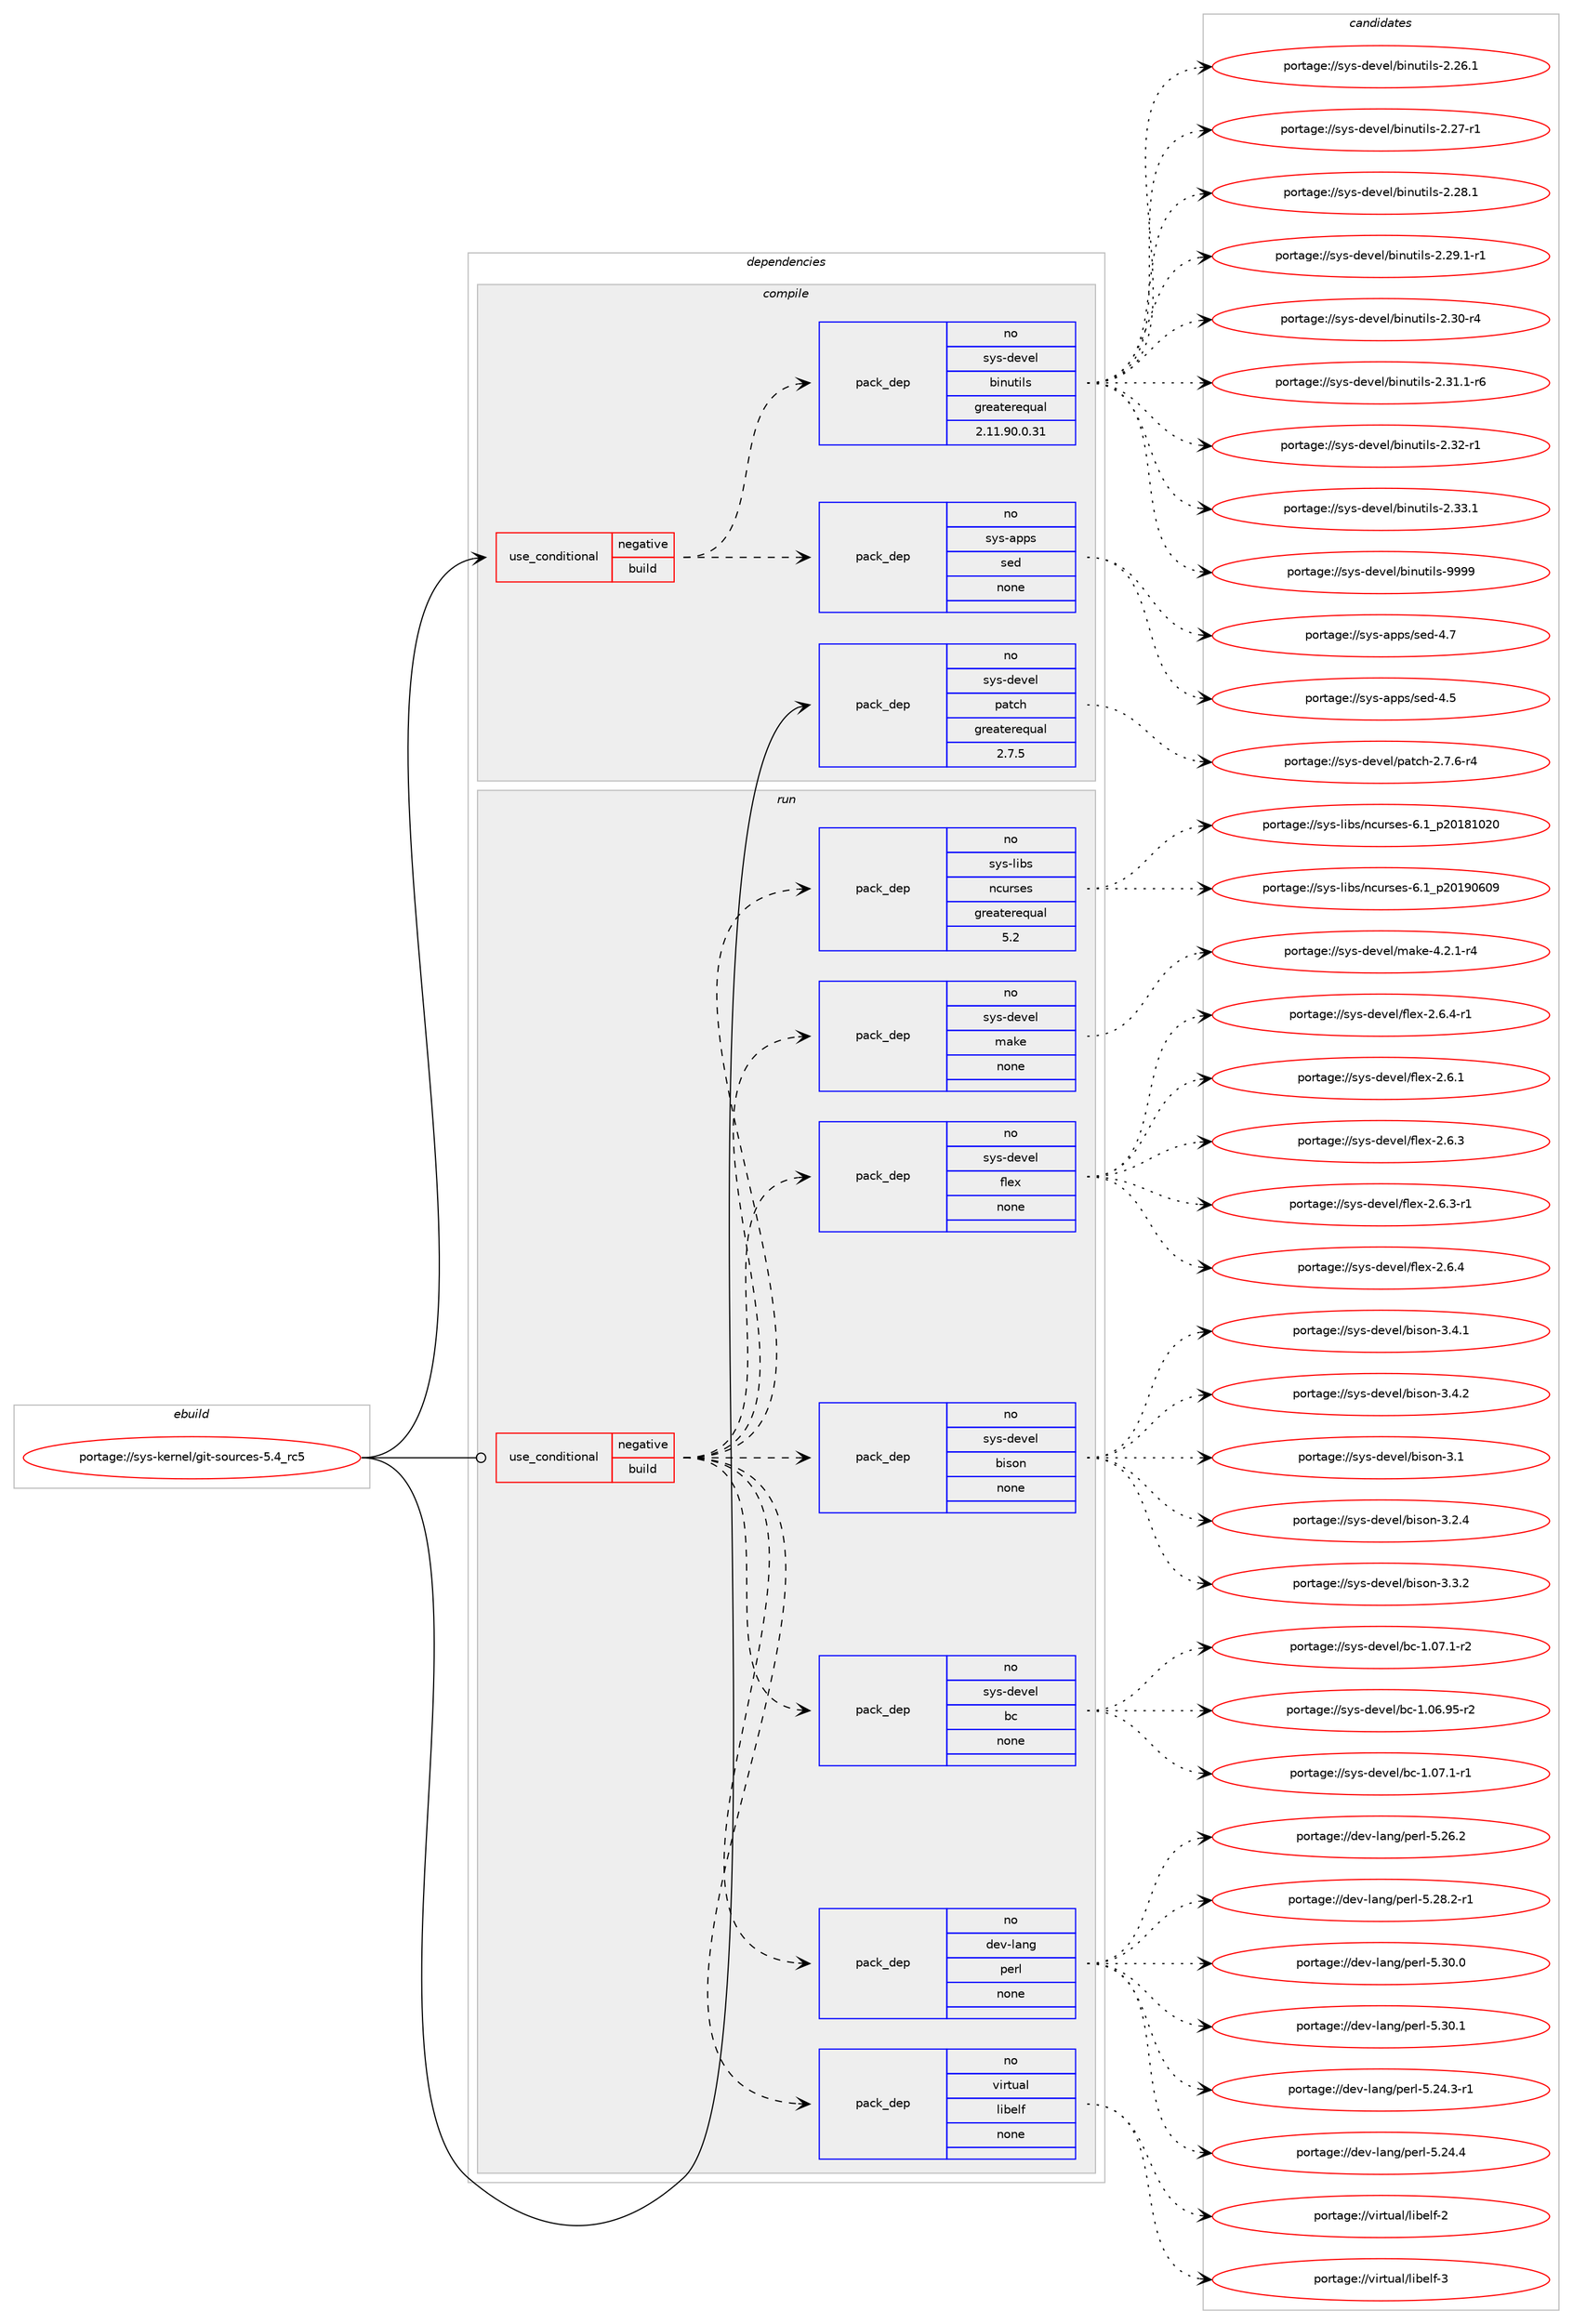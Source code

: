 digraph prolog {

# *************
# Graph options
# *************

newrank=true;
concentrate=true;
compound=true;
graph [rankdir=LR,fontname=Helvetica,fontsize=10,ranksep=1.5];#, ranksep=2.5, nodesep=0.2];
edge  [arrowhead=vee];
node  [fontname=Helvetica,fontsize=10];

# **********
# The ebuild
# **********

subgraph cluster_leftcol {
color=gray;
rank=same;
label=<<i>ebuild</i>>;
id [label="portage://sys-kernel/git-sources-5.4_rc5", color=red, width=4, href="../sys-kernel/git-sources-5.4_rc5.svg"];
}

# ****************
# The dependencies
# ****************

subgraph cluster_midcol {
color=gray;
label=<<i>dependencies</i>>;
subgraph cluster_compile {
fillcolor="#eeeeee";
style=filled;
label=<<i>compile</i>>;
subgraph cond103683 {
dependency428713 [label=<<TABLE BORDER="0" CELLBORDER="1" CELLSPACING="0" CELLPADDING="4"><TR><TD ROWSPAN="3" CELLPADDING="10">use_conditional</TD></TR><TR><TD>negative</TD></TR><TR><TD>build</TD></TR></TABLE>>, shape=none, color=red];
subgraph pack317841 {
dependency428714 [label=<<TABLE BORDER="0" CELLBORDER="1" CELLSPACING="0" CELLPADDING="4" WIDTH="220"><TR><TD ROWSPAN="6" CELLPADDING="30">pack_dep</TD></TR><TR><TD WIDTH="110">no</TD></TR><TR><TD>sys-apps</TD></TR><TR><TD>sed</TD></TR><TR><TD>none</TD></TR><TR><TD></TD></TR></TABLE>>, shape=none, color=blue];
}
dependency428713:e -> dependency428714:w [weight=20,style="dashed",arrowhead="vee"];
subgraph pack317842 {
dependency428715 [label=<<TABLE BORDER="0" CELLBORDER="1" CELLSPACING="0" CELLPADDING="4" WIDTH="220"><TR><TD ROWSPAN="6" CELLPADDING="30">pack_dep</TD></TR><TR><TD WIDTH="110">no</TD></TR><TR><TD>sys-devel</TD></TR><TR><TD>binutils</TD></TR><TR><TD>greaterequal</TD></TR><TR><TD>2.11.90.0.31</TD></TR></TABLE>>, shape=none, color=blue];
}
dependency428713:e -> dependency428715:w [weight=20,style="dashed",arrowhead="vee"];
}
id:e -> dependency428713:w [weight=20,style="solid",arrowhead="vee"];
subgraph pack317843 {
dependency428716 [label=<<TABLE BORDER="0" CELLBORDER="1" CELLSPACING="0" CELLPADDING="4" WIDTH="220"><TR><TD ROWSPAN="6" CELLPADDING="30">pack_dep</TD></TR><TR><TD WIDTH="110">no</TD></TR><TR><TD>sys-devel</TD></TR><TR><TD>patch</TD></TR><TR><TD>greaterequal</TD></TR><TR><TD>2.7.5</TD></TR></TABLE>>, shape=none, color=blue];
}
id:e -> dependency428716:w [weight=20,style="solid",arrowhead="vee"];
}
subgraph cluster_compileandrun {
fillcolor="#eeeeee";
style=filled;
label=<<i>compile and run</i>>;
}
subgraph cluster_run {
fillcolor="#eeeeee";
style=filled;
label=<<i>run</i>>;
subgraph cond103684 {
dependency428717 [label=<<TABLE BORDER="0" CELLBORDER="1" CELLSPACING="0" CELLPADDING="4"><TR><TD ROWSPAN="3" CELLPADDING="10">use_conditional</TD></TR><TR><TD>negative</TD></TR><TR><TD>build</TD></TR></TABLE>>, shape=none, color=red];
subgraph pack317844 {
dependency428718 [label=<<TABLE BORDER="0" CELLBORDER="1" CELLSPACING="0" CELLPADDING="4" WIDTH="220"><TR><TD ROWSPAN="6" CELLPADDING="30">pack_dep</TD></TR><TR><TD WIDTH="110">no</TD></TR><TR><TD>dev-lang</TD></TR><TR><TD>perl</TD></TR><TR><TD>none</TD></TR><TR><TD></TD></TR></TABLE>>, shape=none, color=blue];
}
dependency428717:e -> dependency428718:w [weight=20,style="dashed",arrowhead="vee"];
subgraph pack317845 {
dependency428719 [label=<<TABLE BORDER="0" CELLBORDER="1" CELLSPACING="0" CELLPADDING="4" WIDTH="220"><TR><TD ROWSPAN="6" CELLPADDING="30">pack_dep</TD></TR><TR><TD WIDTH="110">no</TD></TR><TR><TD>sys-devel</TD></TR><TR><TD>bc</TD></TR><TR><TD>none</TD></TR><TR><TD></TD></TR></TABLE>>, shape=none, color=blue];
}
dependency428717:e -> dependency428719:w [weight=20,style="dashed",arrowhead="vee"];
subgraph pack317846 {
dependency428720 [label=<<TABLE BORDER="0" CELLBORDER="1" CELLSPACING="0" CELLPADDING="4" WIDTH="220"><TR><TD ROWSPAN="6" CELLPADDING="30">pack_dep</TD></TR><TR><TD WIDTH="110">no</TD></TR><TR><TD>sys-devel</TD></TR><TR><TD>bison</TD></TR><TR><TD>none</TD></TR><TR><TD></TD></TR></TABLE>>, shape=none, color=blue];
}
dependency428717:e -> dependency428720:w [weight=20,style="dashed",arrowhead="vee"];
subgraph pack317847 {
dependency428721 [label=<<TABLE BORDER="0" CELLBORDER="1" CELLSPACING="0" CELLPADDING="4" WIDTH="220"><TR><TD ROWSPAN="6" CELLPADDING="30">pack_dep</TD></TR><TR><TD WIDTH="110">no</TD></TR><TR><TD>sys-devel</TD></TR><TR><TD>flex</TD></TR><TR><TD>none</TD></TR><TR><TD></TD></TR></TABLE>>, shape=none, color=blue];
}
dependency428717:e -> dependency428721:w [weight=20,style="dashed",arrowhead="vee"];
subgraph pack317848 {
dependency428722 [label=<<TABLE BORDER="0" CELLBORDER="1" CELLSPACING="0" CELLPADDING="4" WIDTH="220"><TR><TD ROWSPAN="6" CELLPADDING="30">pack_dep</TD></TR><TR><TD WIDTH="110">no</TD></TR><TR><TD>sys-devel</TD></TR><TR><TD>make</TD></TR><TR><TD>none</TD></TR><TR><TD></TD></TR></TABLE>>, shape=none, color=blue];
}
dependency428717:e -> dependency428722:w [weight=20,style="dashed",arrowhead="vee"];
subgraph pack317849 {
dependency428723 [label=<<TABLE BORDER="0" CELLBORDER="1" CELLSPACING="0" CELLPADDING="4" WIDTH="220"><TR><TD ROWSPAN="6" CELLPADDING="30">pack_dep</TD></TR><TR><TD WIDTH="110">no</TD></TR><TR><TD>sys-libs</TD></TR><TR><TD>ncurses</TD></TR><TR><TD>greaterequal</TD></TR><TR><TD>5.2</TD></TR></TABLE>>, shape=none, color=blue];
}
dependency428717:e -> dependency428723:w [weight=20,style="dashed",arrowhead="vee"];
subgraph pack317850 {
dependency428724 [label=<<TABLE BORDER="0" CELLBORDER="1" CELLSPACING="0" CELLPADDING="4" WIDTH="220"><TR><TD ROWSPAN="6" CELLPADDING="30">pack_dep</TD></TR><TR><TD WIDTH="110">no</TD></TR><TR><TD>virtual</TD></TR><TR><TD>libelf</TD></TR><TR><TD>none</TD></TR><TR><TD></TD></TR></TABLE>>, shape=none, color=blue];
}
dependency428717:e -> dependency428724:w [weight=20,style="dashed",arrowhead="vee"];
}
id:e -> dependency428717:w [weight=20,style="solid",arrowhead="odot"];
}
}

# **************
# The candidates
# **************

subgraph cluster_choices {
rank=same;
color=gray;
label=<<i>candidates</i>>;

subgraph choice317841 {
color=black;
nodesep=1;
choiceportage11512111545971121121154711510110045524653 [label="portage://sys-apps/sed-4.5", color=red, width=4,href="../sys-apps/sed-4.5.svg"];
choiceportage11512111545971121121154711510110045524655 [label="portage://sys-apps/sed-4.7", color=red, width=4,href="../sys-apps/sed-4.7.svg"];
dependency428714:e -> choiceportage11512111545971121121154711510110045524653:w [style=dotted,weight="100"];
dependency428714:e -> choiceportage11512111545971121121154711510110045524655:w [style=dotted,weight="100"];
}
subgraph choice317842 {
color=black;
nodesep=1;
choiceportage11512111545100101118101108479810511011711610510811545504650544649 [label="portage://sys-devel/binutils-2.26.1", color=red, width=4,href="../sys-devel/binutils-2.26.1.svg"];
choiceportage11512111545100101118101108479810511011711610510811545504650554511449 [label="portage://sys-devel/binutils-2.27-r1", color=red, width=4,href="../sys-devel/binutils-2.27-r1.svg"];
choiceportage11512111545100101118101108479810511011711610510811545504650564649 [label="portage://sys-devel/binutils-2.28.1", color=red, width=4,href="../sys-devel/binutils-2.28.1.svg"];
choiceportage115121115451001011181011084798105110117116105108115455046505746494511449 [label="portage://sys-devel/binutils-2.29.1-r1", color=red, width=4,href="../sys-devel/binutils-2.29.1-r1.svg"];
choiceportage11512111545100101118101108479810511011711610510811545504651484511452 [label="portage://sys-devel/binutils-2.30-r4", color=red, width=4,href="../sys-devel/binutils-2.30-r4.svg"];
choiceportage115121115451001011181011084798105110117116105108115455046514946494511454 [label="portage://sys-devel/binutils-2.31.1-r6", color=red, width=4,href="../sys-devel/binutils-2.31.1-r6.svg"];
choiceportage11512111545100101118101108479810511011711610510811545504651504511449 [label="portage://sys-devel/binutils-2.32-r1", color=red, width=4,href="../sys-devel/binutils-2.32-r1.svg"];
choiceportage11512111545100101118101108479810511011711610510811545504651514649 [label="portage://sys-devel/binutils-2.33.1", color=red, width=4,href="../sys-devel/binutils-2.33.1.svg"];
choiceportage1151211154510010111810110847981051101171161051081154557575757 [label="portage://sys-devel/binutils-9999", color=red, width=4,href="../sys-devel/binutils-9999.svg"];
dependency428715:e -> choiceportage11512111545100101118101108479810511011711610510811545504650544649:w [style=dotted,weight="100"];
dependency428715:e -> choiceportage11512111545100101118101108479810511011711610510811545504650554511449:w [style=dotted,weight="100"];
dependency428715:e -> choiceportage11512111545100101118101108479810511011711610510811545504650564649:w [style=dotted,weight="100"];
dependency428715:e -> choiceportage115121115451001011181011084798105110117116105108115455046505746494511449:w [style=dotted,weight="100"];
dependency428715:e -> choiceportage11512111545100101118101108479810511011711610510811545504651484511452:w [style=dotted,weight="100"];
dependency428715:e -> choiceportage115121115451001011181011084798105110117116105108115455046514946494511454:w [style=dotted,weight="100"];
dependency428715:e -> choiceportage11512111545100101118101108479810511011711610510811545504651504511449:w [style=dotted,weight="100"];
dependency428715:e -> choiceportage11512111545100101118101108479810511011711610510811545504651514649:w [style=dotted,weight="100"];
dependency428715:e -> choiceportage1151211154510010111810110847981051101171161051081154557575757:w [style=dotted,weight="100"];
}
subgraph choice317843 {
color=black;
nodesep=1;
choiceportage115121115451001011181011084711297116991044550465546544511452 [label="portage://sys-devel/patch-2.7.6-r4", color=red, width=4,href="../sys-devel/patch-2.7.6-r4.svg"];
dependency428716:e -> choiceportage115121115451001011181011084711297116991044550465546544511452:w [style=dotted,weight="100"];
}
subgraph choice317844 {
color=black;
nodesep=1;
choiceportage100101118451089711010347112101114108455346505246514511449 [label="portage://dev-lang/perl-5.24.3-r1", color=red, width=4,href="../dev-lang/perl-5.24.3-r1.svg"];
choiceportage10010111845108971101034711210111410845534650524652 [label="portage://dev-lang/perl-5.24.4", color=red, width=4,href="../dev-lang/perl-5.24.4.svg"];
choiceportage10010111845108971101034711210111410845534650544650 [label="portage://dev-lang/perl-5.26.2", color=red, width=4,href="../dev-lang/perl-5.26.2.svg"];
choiceportage100101118451089711010347112101114108455346505646504511449 [label="portage://dev-lang/perl-5.28.2-r1", color=red, width=4,href="../dev-lang/perl-5.28.2-r1.svg"];
choiceportage10010111845108971101034711210111410845534651484648 [label="portage://dev-lang/perl-5.30.0", color=red, width=4,href="../dev-lang/perl-5.30.0.svg"];
choiceportage10010111845108971101034711210111410845534651484649 [label="portage://dev-lang/perl-5.30.1", color=red, width=4,href="../dev-lang/perl-5.30.1.svg"];
dependency428718:e -> choiceportage100101118451089711010347112101114108455346505246514511449:w [style=dotted,weight="100"];
dependency428718:e -> choiceportage10010111845108971101034711210111410845534650524652:w [style=dotted,weight="100"];
dependency428718:e -> choiceportage10010111845108971101034711210111410845534650544650:w [style=dotted,weight="100"];
dependency428718:e -> choiceportage100101118451089711010347112101114108455346505646504511449:w [style=dotted,weight="100"];
dependency428718:e -> choiceportage10010111845108971101034711210111410845534651484648:w [style=dotted,weight="100"];
dependency428718:e -> choiceportage10010111845108971101034711210111410845534651484649:w [style=dotted,weight="100"];
}
subgraph choice317845 {
color=black;
nodesep=1;
choiceportage1151211154510010111810110847989945494648544657534511450 [label="portage://sys-devel/bc-1.06.95-r2", color=red, width=4,href="../sys-devel/bc-1.06.95-r2.svg"];
choiceportage11512111545100101118101108479899454946485546494511449 [label="portage://sys-devel/bc-1.07.1-r1", color=red, width=4,href="../sys-devel/bc-1.07.1-r1.svg"];
choiceportage11512111545100101118101108479899454946485546494511450 [label="portage://sys-devel/bc-1.07.1-r2", color=red, width=4,href="../sys-devel/bc-1.07.1-r2.svg"];
dependency428719:e -> choiceportage1151211154510010111810110847989945494648544657534511450:w [style=dotted,weight="100"];
dependency428719:e -> choiceportage11512111545100101118101108479899454946485546494511449:w [style=dotted,weight="100"];
dependency428719:e -> choiceportage11512111545100101118101108479899454946485546494511450:w [style=dotted,weight="100"];
}
subgraph choice317846 {
color=black;
nodesep=1;
choiceportage11512111545100101118101108479810511511111045514649 [label="portage://sys-devel/bison-3.1", color=red, width=4,href="../sys-devel/bison-3.1.svg"];
choiceportage115121115451001011181011084798105115111110455146504652 [label="portage://sys-devel/bison-3.2.4", color=red, width=4,href="../sys-devel/bison-3.2.4.svg"];
choiceportage115121115451001011181011084798105115111110455146514650 [label="portage://sys-devel/bison-3.3.2", color=red, width=4,href="../sys-devel/bison-3.3.2.svg"];
choiceportage115121115451001011181011084798105115111110455146524649 [label="portage://sys-devel/bison-3.4.1", color=red, width=4,href="../sys-devel/bison-3.4.1.svg"];
choiceportage115121115451001011181011084798105115111110455146524650 [label="portage://sys-devel/bison-3.4.2", color=red, width=4,href="../sys-devel/bison-3.4.2.svg"];
dependency428720:e -> choiceportage11512111545100101118101108479810511511111045514649:w [style=dotted,weight="100"];
dependency428720:e -> choiceportage115121115451001011181011084798105115111110455146504652:w [style=dotted,weight="100"];
dependency428720:e -> choiceportage115121115451001011181011084798105115111110455146514650:w [style=dotted,weight="100"];
dependency428720:e -> choiceportage115121115451001011181011084798105115111110455146524649:w [style=dotted,weight="100"];
dependency428720:e -> choiceportage115121115451001011181011084798105115111110455146524650:w [style=dotted,weight="100"];
}
subgraph choice317847 {
color=black;
nodesep=1;
choiceportage1151211154510010111810110847102108101120455046544649 [label="portage://sys-devel/flex-2.6.1", color=red, width=4,href="../sys-devel/flex-2.6.1.svg"];
choiceportage1151211154510010111810110847102108101120455046544651 [label="portage://sys-devel/flex-2.6.3", color=red, width=4,href="../sys-devel/flex-2.6.3.svg"];
choiceportage11512111545100101118101108471021081011204550465446514511449 [label="portage://sys-devel/flex-2.6.3-r1", color=red, width=4,href="../sys-devel/flex-2.6.3-r1.svg"];
choiceportage1151211154510010111810110847102108101120455046544652 [label="portage://sys-devel/flex-2.6.4", color=red, width=4,href="../sys-devel/flex-2.6.4.svg"];
choiceportage11512111545100101118101108471021081011204550465446524511449 [label="portage://sys-devel/flex-2.6.4-r1", color=red, width=4,href="../sys-devel/flex-2.6.4-r1.svg"];
dependency428721:e -> choiceportage1151211154510010111810110847102108101120455046544649:w [style=dotted,weight="100"];
dependency428721:e -> choiceportage1151211154510010111810110847102108101120455046544651:w [style=dotted,weight="100"];
dependency428721:e -> choiceportage11512111545100101118101108471021081011204550465446514511449:w [style=dotted,weight="100"];
dependency428721:e -> choiceportage1151211154510010111810110847102108101120455046544652:w [style=dotted,weight="100"];
dependency428721:e -> choiceportage11512111545100101118101108471021081011204550465446524511449:w [style=dotted,weight="100"];
}
subgraph choice317848 {
color=black;
nodesep=1;
choiceportage1151211154510010111810110847109971071014552465046494511452 [label="portage://sys-devel/make-4.2.1-r4", color=red, width=4,href="../sys-devel/make-4.2.1-r4.svg"];
dependency428722:e -> choiceportage1151211154510010111810110847109971071014552465046494511452:w [style=dotted,weight="100"];
}
subgraph choice317849 {
color=black;
nodesep=1;
choiceportage1151211154510810598115471109911711411510111545544649951125048495649485048 [label="portage://sys-libs/ncurses-6.1_p20181020", color=red, width=4,href="../sys-libs/ncurses-6.1_p20181020.svg"];
choiceportage1151211154510810598115471109911711411510111545544649951125048495748544857 [label="portage://sys-libs/ncurses-6.1_p20190609", color=red, width=4,href="../sys-libs/ncurses-6.1_p20190609.svg"];
dependency428723:e -> choiceportage1151211154510810598115471109911711411510111545544649951125048495649485048:w [style=dotted,weight="100"];
dependency428723:e -> choiceportage1151211154510810598115471109911711411510111545544649951125048495748544857:w [style=dotted,weight="100"];
}
subgraph choice317850 {
color=black;
nodesep=1;
choiceportage1181051141161179710847108105981011081024550 [label="portage://virtual/libelf-2", color=red, width=4,href="../virtual/libelf-2.svg"];
choiceportage1181051141161179710847108105981011081024551 [label="portage://virtual/libelf-3", color=red, width=4,href="../virtual/libelf-3.svg"];
dependency428724:e -> choiceportage1181051141161179710847108105981011081024550:w [style=dotted,weight="100"];
dependency428724:e -> choiceportage1181051141161179710847108105981011081024551:w [style=dotted,weight="100"];
}
}

}
